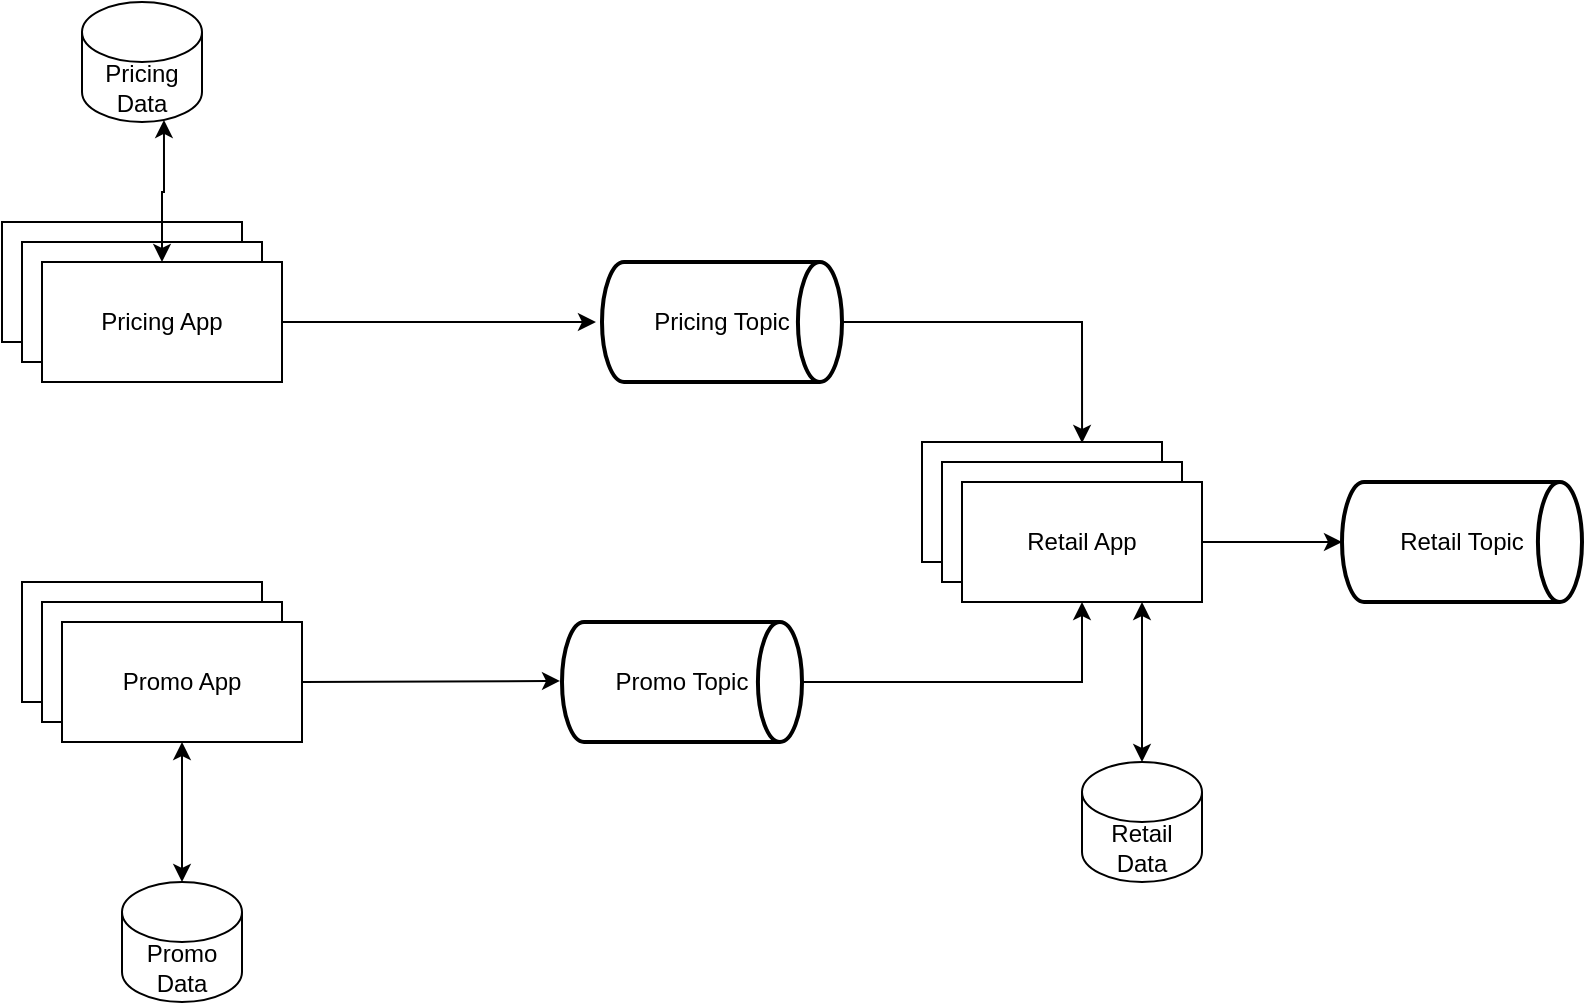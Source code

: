 <mxfile version="20.0.3" type="device"><diagram id="yuenK0K5FrKfodFeefKD" name="Page-1"><mxGraphModel dx="1298" dy="809" grid="1" gridSize="10" guides="1" tooltips="1" connect="1" arrows="1" fold="1" page="1" pageScale="1" pageWidth="850" pageHeight="1100" math="0" shadow="0"><root><mxCell id="0"/><mxCell id="1" parent="0"/><mxCell id="UijrbB9-NuLVMOPSr6Pd-20" style="edgeStyle=orthogonalEdgeStyle;rounded=0;orthogonalLoop=1;jettySize=auto;html=1;entryX=0.667;entryY=0.008;entryDx=0;entryDy=0;startArrow=none;startFill=0;entryPerimeter=0;exitX=1;exitY=0.5;exitDx=0;exitDy=0;exitPerimeter=0;" edge="1" parent="1" source="UijrbB9-NuLVMOPSr6Pd-26" target="UijrbB9-NuLVMOPSr6Pd-17"><mxGeometry relative="1" as="geometry"><mxPoint x="465" y="160" as="sourcePoint"/></mxGeometry></mxCell><mxCell id="UijrbB9-NuLVMOPSr6Pd-2" value="" style="rounded=0;whiteSpace=wrap;html=1;" vertex="1" parent="1"><mxGeometry x="60" y="120" width="120" height="60" as="geometry"/></mxCell><mxCell id="UijrbB9-NuLVMOPSr6Pd-3" value="" style="rounded=0;whiteSpace=wrap;html=1;" vertex="1" parent="1"><mxGeometry x="70" y="130" width="120" height="60" as="geometry"/></mxCell><mxCell id="UijrbB9-NuLVMOPSr6Pd-7" style="edgeStyle=orthogonalEdgeStyle;rounded=0;orthogonalLoop=1;jettySize=auto;html=1;entryX=0.683;entryY=0.983;entryDx=0;entryDy=0;entryPerimeter=0;startArrow=classic;startFill=1;" edge="1" parent="1" source="UijrbB9-NuLVMOPSr6Pd-4" target="UijrbB9-NuLVMOPSr6Pd-5"><mxGeometry relative="1" as="geometry"/></mxCell><mxCell id="UijrbB9-NuLVMOPSr6Pd-8" style="edgeStyle=orthogonalEdgeStyle;rounded=0;orthogonalLoop=1;jettySize=auto;html=1;exitX=1;exitY=0.5;exitDx=0;exitDy=0;entryX=0.667;entryY=0.982;entryDx=0;entryDy=0;entryPerimeter=0;startArrow=none;startFill=0;" edge="1" parent="1" source="UijrbB9-NuLVMOPSr6Pd-4"><mxGeometry relative="1" as="geometry"><mxPoint x="356.98" y="170.02" as="targetPoint"/></mxGeometry></mxCell><mxCell id="UijrbB9-NuLVMOPSr6Pd-4" value="Pricing App" style="rounded=0;whiteSpace=wrap;html=1;" vertex="1" parent="1"><mxGeometry x="80" y="140" width="120" height="60" as="geometry"/></mxCell><mxCell id="UijrbB9-NuLVMOPSr6Pd-5" value="Pricing Data" style="shape=cylinder3;whiteSpace=wrap;html=1;boundedLbl=1;backgroundOutline=1;size=15;" vertex="1" parent="1"><mxGeometry x="100" y="10" width="60" height="60" as="geometry"/></mxCell><mxCell id="UijrbB9-NuLVMOPSr6Pd-10" value="" style="rounded=0;whiteSpace=wrap;html=1;" vertex="1" parent="1"><mxGeometry x="70" y="300" width="120" height="60" as="geometry"/></mxCell><mxCell id="UijrbB9-NuLVMOPSr6Pd-11" value="" style="rounded=0;whiteSpace=wrap;html=1;" vertex="1" parent="1"><mxGeometry x="80" y="310" width="120" height="60" as="geometry"/></mxCell><mxCell id="UijrbB9-NuLVMOPSr6Pd-14" style="edgeStyle=orthogonalEdgeStyle;rounded=0;orthogonalLoop=1;jettySize=auto;html=1;entryX=0.5;entryY=0;entryDx=0;entryDy=0;entryPerimeter=0;startArrow=classic;startFill=1;" edge="1" parent="1" source="UijrbB9-NuLVMOPSr6Pd-12" target="UijrbB9-NuLVMOPSr6Pd-13"><mxGeometry relative="1" as="geometry"/></mxCell><mxCell id="UijrbB9-NuLVMOPSr6Pd-16" style="edgeStyle=orthogonalEdgeStyle;rounded=0;orthogonalLoop=1;jettySize=auto;html=1;exitX=1;exitY=0.5;exitDx=0;exitDy=0;entryX=0.658;entryY=1.009;entryDx=0;entryDy=0;entryPerimeter=0;startArrow=none;startFill=0;" edge="1" parent="1" source="UijrbB9-NuLVMOPSr6Pd-12"><mxGeometry relative="1" as="geometry"><mxPoint x="339.01" y="349.48" as="targetPoint"/></mxGeometry></mxCell><mxCell id="UijrbB9-NuLVMOPSr6Pd-12" value="Promo App" style="rounded=0;whiteSpace=wrap;html=1;" vertex="1" parent="1"><mxGeometry x="90" y="320" width="120" height="60" as="geometry"/></mxCell><mxCell id="UijrbB9-NuLVMOPSr6Pd-13" value="Promo Data" style="shape=cylinder3;whiteSpace=wrap;html=1;boundedLbl=1;backgroundOutline=1;size=15;" vertex="1" parent="1"><mxGeometry x="120" y="450" width="60" height="60" as="geometry"/></mxCell><mxCell id="UijrbB9-NuLVMOPSr6Pd-21" style="edgeStyle=orthogonalEdgeStyle;rounded=0;orthogonalLoop=1;jettySize=auto;html=1;entryX=0.5;entryY=1;entryDx=0;entryDy=0;startArrow=none;startFill=0;exitX=1;exitY=0.5;exitDx=0;exitDy=0;exitPerimeter=0;" edge="1" parent="1" source="UijrbB9-NuLVMOPSr6Pd-27" target="UijrbB9-NuLVMOPSr6Pd-19"><mxGeometry relative="1" as="geometry"><mxPoint x="450" y="340" as="sourcePoint"/></mxGeometry></mxCell><mxCell id="UijrbB9-NuLVMOPSr6Pd-17" value="" style="rounded=0;whiteSpace=wrap;html=1;" vertex="1" parent="1"><mxGeometry x="520" y="230" width="120" height="60" as="geometry"/></mxCell><mxCell id="UijrbB9-NuLVMOPSr6Pd-18" value="" style="rounded=0;whiteSpace=wrap;html=1;" vertex="1" parent="1"><mxGeometry x="530" y="240" width="120" height="60" as="geometry"/></mxCell><mxCell id="UijrbB9-NuLVMOPSr6Pd-23" style="edgeStyle=orthogonalEdgeStyle;rounded=0;orthogonalLoop=1;jettySize=auto;html=1;entryX=0;entryY=0.5;entryDx=0;entryDy=0;entryPerimeter=0;startArrow=none;startFill=0;" edge="1" parent="1" source="UijrbB9-NuLVMOPSr6Pd-19" target="UijrbB9-NuLVMOPSr6Pd-28"><mxGeometry relative="1" as="geometry"><mxPoint x="715" y="280" as="targetPoint"/></mxGeometry></mxCell><mxCell id="UijrbB9-NuLVMOPSr6Pd-19" value="Retail App" style="rounded=0;whiteSpace=wrap;html=1;" vertex="1" parent="1"><mxGeometry x="540" y="250" width="120" height="60" as="geometry"/></mxCell><mxCell id="UijrbB9-NuLVMOPSr6Pd-25" style="edgeStyle=orthogonalEdgeStyle;rounded=0;orthogonalLoop=1;jettySize=auto;html=1;entryX=0.75;entryY=1;entryDx=0;entryDy=0;startArrow=classic;startFill=1;" edge="1" parent="1" source="UijrbB9-NuLVMOPSr6Pd-24" target="UijrbB9-NuLVMOPSr6Pd-19"><mxGeometry relative="1" as="geometry"/></mxCell><mxCell id="UijrbB9-NuLVMOPSr6Pd-24" value="Retail Data" style="shape=cylinder3;whiteSpace=wrap;html=1;boundedLbl=1;backgroundOutline=1;size=15;" vertex="1" parent="1"><mxGeometry x="600" y="390" width="60" height="60" as="geometry"/></mxCell><mxCell id="UijrbB9-NuLVMOPSr6Pd-26" value="Pricing Topic" style="strokeWidth=2;html=1;shape=mxgraph.flowchart.direct_data;whiteSpace=wrap;" vertex="1" parent="1"><mxGeometry x="360" y="140" width="120" height="60" as="geometry"/></mxCell><mxCell id="UijrbB9-NuLVMOPSr6Pd-27" value="Promo Topic" style="strokeWidth=2;html=1;shape=mxgraph.flowchart.direct_data;whiteSpace=wrap;" vertex="1" parent="1"><mxGeometry x="340" y="320" width="120" height="60" as="geometry"/></mxCell><mxCell id="UijrbB9-NuLVMOPSr6Pd-28" value="Retail Topic" style="strokeWidth=2;html=1;shape=mxgraph.flowchart.direct_data;whiteSpace=wrap;" vertex="1" parent="1"><mxGeometry x="730" y="250" width="120" height="60" as="geometry"/></mxCell></root></mxGraphModel></diagram></mxfile>